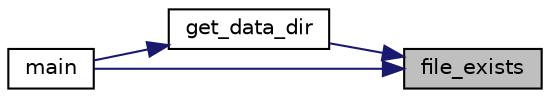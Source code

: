 digraph "file_exists"
{
 // LATEX_PDF_SIZE
  edge [fontname="Helvetica",fontsize="10",labelfontname="Helvetica",labelfontsize="10"];
  node [fontname="Helvetica",fontsize="10",shape=record];
  rankdir="RL";
  Node1 [label="file_exists",height=0.2,width=0.4,color="black", fillcolor="grey75", style="filled", fontcolor="black",tooltip="检查文件是否存在"];
  Node1 -> Node2 [dir="back",color="midnightblue",fontsize="10",style="solid",fontname="Helvetica"];
  Node2 [label="get_data_dir",height=0.2,width=0.4,color="black", fillcolor="white", style="filled",URL="$file__ops_8c.html#a10bbee71efd660a92c5762e17209c654",tooltip="获取程序的数据目录路径"];
  Node2 -> Node3 [dir="back",color="midnightblue",fontsize="10",style="solid",fontname="Helvetica"];
  Node3 [label="main",height=0.2,width=0.4,color="black", fillcolor="white", style="filled",URL="$main_8c.html#ae66f6b31b5ad750f1fe042a706a4e3d4",tooltip=" "];
  Node1 -> Node3 [dir="back",color="midnightblue",fontsize="10",style="solid",fontname="Helvetica"];
}
